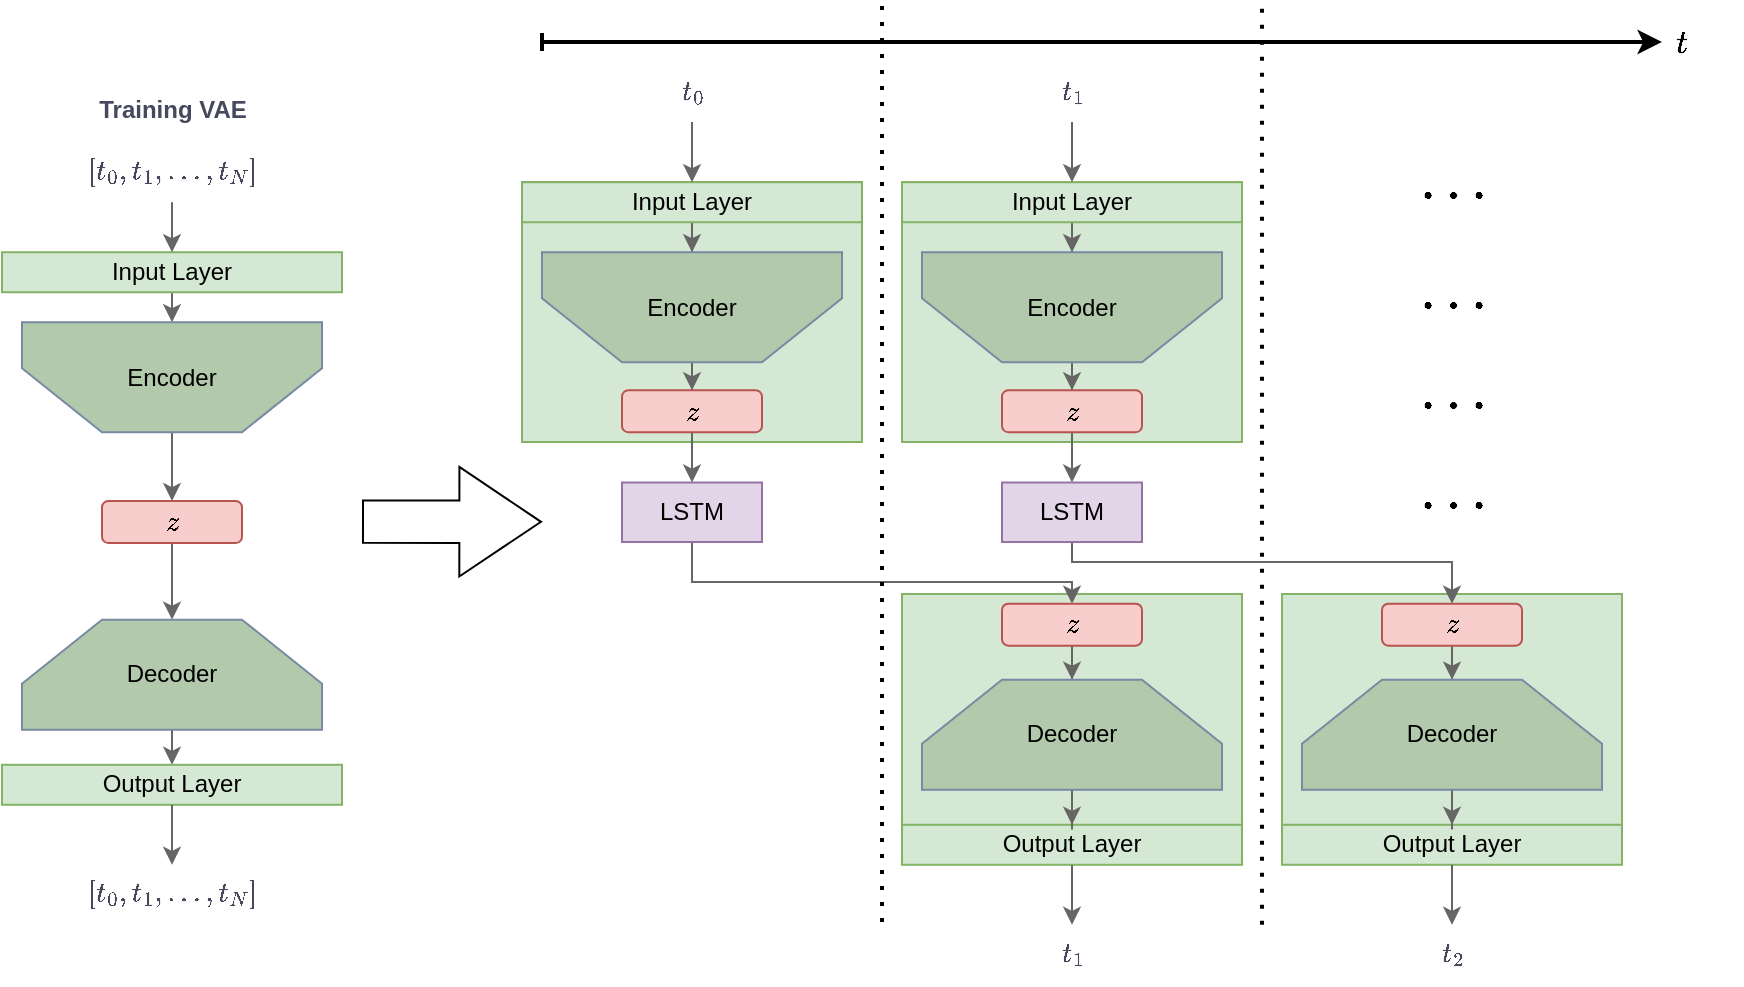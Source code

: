 <mxfile version="22.0.2" type="device">
  <diagram name="Seite-1" id="N3mMJS1ZECZ1baCUNEeK">
    <mxGraphModel dx="4449" dy="1544" grid="1" gridSize="10" guides="1" tooltips="1" connect="1" arrows="1" fold="1" page="1" pageScale="1" pageWidth="827" pageHeight="1169" math="1" shadow="0">
      <root>
        <mxCell id="0" />
        <mxCell id="1" parent="0" />
        <mxCell id="M_cLc6qs2s6tFjyUlstG-165" value="" style="rounded=0;whiteSpace=wrap;html=1;fillColor=#d5e8d4;fillStyle=auto;strokeColor=#82b366;glass=0;" vertex="1" parent="1">
          <mxGeometry x="-1014" y="336" width="170" height="129" as="geometry" />
        </mxCell>
        <mxCell id="M_cLc6qs2s6tFjyUlstG-164" value="" style="rounded=0;whiteSpace=wrap;html=1;fillColor=#d5e8d4;fillStyle=auto;strokeColor=#82b366;glass=0;" vertex="1" parent="1">
          <mxGeometry x="-1204" y="336" width="170" height="129" as="geometry" />
        </mxCell>
        <mxCell id="M_cLc6qs2s6tFjyUlstG-163" value="" style="rounded=0;whiteSpace=wrap;html=1;fillColor=#d5e8d4;fillStyle=auto;strokeColor=#82b366;glass=0;" vertex="1" parent="1">
          <mxGeometry x="-1204" y="130.12" width="170" height="129.88" as="geometry" />
        </mxCell>
        <mxCell id="M_cLc6qs2s6tFjyUlstG-162" value="" style="rounded=0;whiteSpace=wrap;html=1;fillColor=#d5e8d4;fillStyle=auto;strokeColor=#82b366;glass=0;" vertex="1" parent="1">
          <mxGeometry x="-1394" y="130" width="170" height="130" as="geometry" />
        </mxCell>
        <mxCell id="M_cLc6qs2s6tFjyUlstG-135" style="edgeStyle=orthogonalEdgeStyle;rounded=0;orthogonalLoop=1;jettySize=auto;html=1;exitX=0.5;exitY=1;exitDx=0;exitDy=0;entryX=0.5;entryY=0;entryDx=0;entryDy=0;fillColor=#f5f5f5;strokeColor=#666666;" edge="1" parent="1" source="M_cLc6qs2s6tFjyUlstG-37" target="M_cLc6qs2s6tFjyUlstG-74">
          <mxGeometry relative="1" as="geometry" />
        </mxCell>
        <mxCell id="M_cLc6qs2s6tFjyUlstG-37" value="Input Layer" style="rounded=0;whiteSpace=wrap;html=1;fillColor=#d5e8d4;strokeColor=#82b366;" vertex="1" parent="1">
          <mxGeometry x="-1654" y="165.12" width="170" height="20" as="geometry" />
        </mxCell>
        <mxCell id="M_cLc6qs2s6tFjyUlstG-136" style="edgeStyle=orthogonalEdgeStyle;rounded=0;orthogonalLoop=1;jettySize=auto;html=1;entryX=0.5;entryY=0;entryDx=0;entryDy=0;fillColor=#f5f5f5;strokeColor=#666666;" edge="1" parent="1" source="M_cLc6qs2s6tFjyUlstG-74" target="M_cLc6qs2s6tFjyUlstG-78">
          <mxGeometry relative="1" as="geometry" />
        </mxCell>
        <mxCell id="M_cLc6qs2s6tFjyUlstG-74" value="Encoder" style="shape=loopLimit;whiteSpace=wrap;html=1;rotation=0;size=40;fillColor=#B2C9AB;strokeColor=#788AA3;flipV=1;" vertex="1" parent="1">
          <mxGeometry x="-1644" y="200.12" width="150" height="55" as="geometry" />
        </mxCell>
        <mxCell id="M_cLc6qs2s6tFjyUlstG-137" style="edgeStyle=orthogonalEdgeStyle;rounded=0;orthogonalLoop=1;jettySize=auto;html=1;entryX=0.5;entryY=0;entryDx=0;entryDy=0;fillColor=#f5f5f5;strokeColor=#666666;" edge="1" parent="1" source="M_cLc6qs2s6tFjyUlstG-78" target="M_cLc6qs2s6tFjyUlstG-79">
          <mxGeometry relative="1" as="geometry" />
        </mxCell>
        <mxCell id="M_cLc6qs2s6tFjyUlstG-78" value="$$z$$" style="rounded=1;whiteSpace=wrap;html=1;fillColor=#f8cecc;strokeColor=#b85450;" vertex="1" parent="1">
          <mxGeometry x="-1604" y="289.53" width="70" height="20.97" as="geometry" />
        </mxCell>
        <mxCell id="M_cLc6qs2s6tFjyUlstG-138" style="edgeStyle=orthogonalEdgeStyle;rounded=0;orthogonalLoop=1;jettySize=auto;html=1;exitX=0.5;exitY=1;exitDx=0;exitDy=0;entryX=0.5;entryY=0;entryDx=0;entryDy=0;fillColor=#f5f5f5;strokeColor=#666666;" edge="1" parent="1" source="M_cLc6qs2s6tFjyUlstG-79" target="M_cLc6qs2s6tFjyUlstG-80">
          <mxGeometry relative="1" as="geometry" />
        </mxCell>
        <mxCell id="M_cLc6qs2s6tFjyUlstG-79" value="Decoder" style="shape=loopLimit;whiteSpace=wrap;html=1;rotation=0;size=40;fillColor=#B2C9AB;strokeColor=#788AA3;flipV=0;flipH=0;" vertex="1" parent="1">
          <mxGeometry x="-1644" y="348.83" width="150" height="55" as="geometry" />
        </mxCell>
        <mxCell id="M_cLc6qs2s6tFjyUlstG-80" value="Output Layer" style="rounded=0;whiteSpace=wrap;html=1;fillColor=#d5e8d4;strokeColor=#82b366;" vertex="1" parent="1">
          <mxGeometry x="-1654" y="421.39" width="170" height="20" as="geometry" />
        </mxCell>
        <mxCell id="M_cLc6qs2s6tFjyUlstG-81" value="" style="shape=flexArrow;endArrow=classic;html=1;rounded=0;endWidth=32.56;endSize=13.272;width=21.2;" edge="1" parent="1">
          <mxGeometry width="50" height="50" relative="1" as="geometry">
            <mxPoint x="-1474" y="299.81" as="sourcePoint" />
            <mxPoint x="-1384" y="299.9" as="targetPoint" />
          </mxGeometry>
        </mxCell>
        <mxCell id="M_cLc6qs2s6tFjyUlstG-85" style="edgeStyle=orthogonalEdgeStyle;rounded=0;orthogonalLoop=1;jettySize=auto;html=1;entryX=0.5;entryY=0;entryDx=0;entryDy=0;fillColor=#f5f5f5;strokeColor=#666666;" edge="1" parent="1" source="M_cLc6qs2s6tFjyUlstG-82" target="M_cLc6qs2s6tFjyUlstG-37">
          <mxGeometry relative="1" as="geometry" />
        </mxCell>
        <mxCell id="M_cLc6qs2s6tFjyUlstG-82" value="$$[t_0,t_1, \dots , t_N]$$" style="text;html=1;align=center;verticalAlign=middle;resizable=0;points=[];autosize=1;strokeColor=none;fillColor=none;labelBackgroundColor=none;fontColor=#46495D;" vertex="1" parent="1">
          <mxGeometry x="-1644" y="110.12" width="150" height="30" as="geometry" />
        </mxCell>
        <mxCell id="M_cLc6qs2s6tFjyUlstG-87" style="edgeStyle=orthogonalEdgeStyle;rounded=0;orthogonalLoop=1;jettySize=auto;html=1;entryX=0.5;entryY=1;entryDx=0;entryDy=0;startArrow=classic;startFill=1;endArrow=none;endFill=0;fillColor=#f5f5f5;strokeColor=#666666;" edge="1" parent="1" source="M_cLc6qs2s6tFjyUlstG-86" target="M_cLc6qs2s6tFjyUlstG-80">
          <mxGeometry relative="1" as="geometry" />
        </mxCell>
        <mxCell id="M_cLc6qs2s6tFjyUlstG-86" value="$$[t_0,t_1, \dots , t_N]$$" style="text;html=1;align=center;verticalAlign=middle;resizable=0;points=[];autosize=1;strokeColor=none;fillColor=none;labelBackgroundColor=none;fontColor=#46495D;" vertex="1" parent="1">
          <mxGeometry x="-1644" y="471.39" width="150" height="30" as="geometry" />
        </mxCell>
        <mxCell id="M_cLc6qs2s6tFjyUlstG-146" style="edgeStyle=orthogonalEdgeStyle;rounded=0;orthogonalLoop=1;jettySize=auto;html=1;entryX=0.5;entryY=0;entryDx=0;entryDy=0;fillColor=#f5f5f5;strokeColor=#666666;" edge="1" parent="1" source="M_cLc6qs2s6tFjyUlstG-88" target="M_cLc6qs2s6tFjyUlstG-89">
          <mxGeometry relative="1" as="geometry" />
        </mxCell>
        <mxCell id="M_cLc6qs2s6tFjyUlstG-88" value="Input Layer" style="rounded=0;whiteSpace=wrap;html=1;fillColor=#d5e8d4;strokeColor=#82b366;" vertex="1" parent="1">
          <mxGeometry x="-1394" y="130.12" width="170" height="20" as="geometry" />
        </mxCell>
        <mxCell id="M_cLc6qs2s6tFjyUlstG-139" style="edgeStyle=orthogonalEdgeStyle;rounded=0;orthogonalLoop=1;jettySize=auto;html=1;entryX=0.5;entryY=0;entryDx=0;entryDy=0;fillColor=#f5f5f5;strokeColor=#666666;" edge="1" parent="1" source="M_cLc6qs2s6tFjyUlstG-89" target="M_cLc6qs2s6tFjyUlstG-90">
          <mxGeometry relative="1" as="geometry" />
        </mxCell>
        <mxCell id="M_cLc6qs2s6tFjyUlstG-89" value="Encoder" style="shape=loopLimit;whiteSpace=wrap;html=1;rotation=0;size=40;fillColor=#B2C9AB;strokeColor=#788AA3;flipV=1;" vertex="1" parent="1">
          <mxGeometry x="-1384" y="165.12" width="150" height="55" as="geometry" />
        </mxCell>
        <mxCell id="M_cLc6qs2s6tFjyUlstG-130" value="" style="edgeStyle=orthogonalEdgeStyle;rounded=0;orthogonalLoop=1;jettySize=auto;html=1;fillColor=#f5f5f5;strokeColor=#666666;" edge="1" parent="1" source="M_cLc6qs2s6tFjyUlstG-90" target="M_cLc6qs2s6tFjyUlstG-118">
          <mxGeometry relative="1" as="geometry" />
        </mxCell>
        <mxCell id="M_cLc6qs2s6tFjyUlstG-90" value="$$z$$" style="rounded=1;whiteSpace=wrap;html=1;fillColor=#f8cecc;strokeColor=#b85450;" vertex="1" parent="1">
          <mxGeometry x="-1344" y="234.15" width="70" height="20.97" as="geometry" />
        </mxCell>
        <mxCell id="M_cLc6qs2s6tFjyUlstG-92" value="Output Layer" style="rounded=0;whiteSpace=wrap;html=1;fillColor=#d5e8d4;strokeColor=#82b366;" vertex="1" parent="1">
          <mxGeometry x="-1014" y="451.39" width="170" height="20" as="geometry" />
        </mxCell>
        <mxCell id="M_cLc6qs2s6tFjyUlstG-93" style="edgeStyle=orthogonalEdgeStyle;rounded=0;orthogonalLoop=1;jettySize=auto;html=1;entryX=0.5;entryY=0;entryDx=0;entryDy=0;fillColor=#f5f5f5;strokeColor=#666666;" edge="1" parent="1" source="M_cLc6qs2s6tFjyUlstG-94" target="M_cLc6qs2s6tFjyUlstG-88">
          <mxGeometry relative="1" as="geometry" />
        </mxCell>
        <mxCell id="M_cLc6qs2s6tFjyUlstG-94" value="$$t_0$$" style="text;html=1;align=center;verticalAlign=middle;resizable=0;points=[];autosize=1;strokeColor=none;fillColor=none;labelBackgroundColor=none;fontColor=#46495D;" vertex="1" parent="1">
          <mxGeometry x="-1344" y="70.0" width="70" height="30" as="geometry" />
        </mxCell>
        <mxCell id="M_cLc6qs2s6tFjyUlstG-95" style="edgeStyle=orthogonalEdgeStyle;rounded=0;orthogonalLoop=1;jettySize=auto;html=1;entryX=0.5;entryY=1;entryDx=0;entryDy=0;startArrow=classic;startFill=1;endArrow=none;endFill=0;fillColor=#f5f5f5;strokeColor=#666666;" edge="1" parent="1" source="M_cLc6qs2s6tFjyUlstG-96" target="M_cLc6qs2s6tFjyUlstG-92">
          <mxGeometry relative="1" as="geometry" />
        </mxCell>
        <mxCell id="M_cLc6qs2s6tFjyUlstG-96" value="$$t_2$$" style="text;html=1;align=center;verticalAlign=middle;resizable=0;points=[];autosize=1;strokeColor=none;fillColor=none;labelBackgroundColor=none;fontColor=#46495D;" vertex="1" parent="1">
          <mxGeometry x="-964" y="501.39" width="70" height="30" as="geometry" />
        </mxCell>
        <mxCell id="M_cLc6qs2s6tFjyUlstG-145" style="edgeStyle=orthogonalEdgeStyle;rounded=0;orthogonalLoop=1;jettySize=auto;html=1;entryX=0.5;entryY=0;entryDx=0;entryDy=0;fillColor=#f5f5f5;strokeColor=#666666;" edge="1" parent="1" source="M_cLc6qs2s6tFjyUlstG-115" target="M_cLc6qs2s6tFjyUlstG-91">
          <mxGeometry relative="1" as="geometry" />
        </mxCell>
        <mxCell id="M_cLc6qs2s6tFjyUlstG-115" value="$$z$$" style="rounded=1;whiteSpace=wrap;html=1;fillColor=#f8cecc;strokeColor=#b85450;" vertex="1" parent="1">
          <mxGeometry x="-964" y="340.85" width="70" height="20.97" as="geometry" />
        </mxCell>
        <mxCell id="M_cLc6qs2s6tFjyUlstG-117" value="Training VAE" style="text;html=1;align=center;verticalAlign=middle;resizable=0;points=[];autosize=1;strokeColor=none;fillColor=none;labelBackgroundColor=none;fontColor=#46495D;fontStyle=1" vertex="1" parent="1">
          <mxGeometry x="-1619" y="78.78" width="100" height="30" as="geometry" />
        </mxCell>
        <mxCell id="M_cLc6qs2s6tFjyUlstG-141" style="edgeStyle=orthogonalEdgeStyle;rounded=0;orthogonalLoop=1;jettySize=auto;html=1;entryX=0.5;entryY=0;entryDx=0;entryDy=0;fillColor=#f5f5f5;strokeColor=#666666;" edge="1" parent="1" source="M_cLc6qs2s6tFjyUlstG-118" target="M_cLc6qs2s6tFjyUlstG-128">
          <mxGeometry relative="1" as="geometry">
            <Array as="points">
              <mxPoint x="-1309" y="330" />
              <mxPoint x="-1119" y="330" />
            </Array>
          </mxGeometry>
        </mxCell>
        <mxCell id="M_cLc6qs2s6tFjyUlstG-118" value="LSTM" style="rounded=0;whiteSpace=wrap;html=1;labelBackgroundColor=none;fillColor=#e1d5e7;strokeColor=#9673a6;" vertex="1" parent="1">
          <mxGeometry x="-1344" y="280.26" width="70" height="29.74" as="geometry" />
        </mxCell>
        <mxCell id="M_cLc6qs2s6tFjyUlstG-147" style="edgeStyle=orthogonalEdgeStyle;rounded=0;orthogonalLoop=1;jettySize=auto;html=1;entryX=0.5;entryY=0;entryDx=0;entryDy=0;fillColor=#f5f5f5;strokeColor=#666666;" edge="1" parent="1" source="M_cLc6qs2s6tFjyUlstG-119" target="M_cLc6qs2s6tFjyUlstG-120">
          <mxGeometry relative="1" as="geometry" />
        </mxCell>
        <mxCell id="M_cLc6qs2s6tFjyUlstG-119" value="Input Layer" style="rounded=0;whiteSpace=wrap;html=1;fillColor=#d5e8d4;strokeColor=#82b366;" vertex="1" parent="1">
          <mxGeometry x="-1204" y="130.12" width="170" height="20" as="geometry" />
        </mxCell>
        <mxCell id="M_cLc6qs2s6tFjyUlstG-148" style="edgeStyle=orthogonalEdgeStyle;rounded=0;orthogonalLoop=1;jettySize=auto;html=1;entryX=0.5;entryY=0;entryDx=0;entryDy=0;fillColor=#f5f5f5;strokeColor=#666666;" edge="1" parent="1" source="M_cLc6qs2s6tFjyUlstG-120" target="M_cLc6qs2s6tFjyUlstG-121">
          <mxGeometry relative="1" as="geometry" />
        </mxCell>
        <mxCell id="M_cLc6qs2s6tFjyUlstG-120" value="Encoder" style="shape=loopLimit;whiteSpace=wrap;html=1;rotation=0;size=40;fillColor=#B2C9AB;strokeColor=#788AA3;flipV=1;" vertex="1" parent="1">
          <mxGeometry x="-1194" y="165.12" width="150" height="55" as="geometry" />
        </mxCell>
        <mxCell id="M_cLc6qs2s6tFjyUlstG-149" style="edgeStyle=orthogonalEdgeStyle;rounded=0;orthogonalLoop=1;jettySize=auto;html=1;entryX=0.5;entryY=0;entryDx=0;entryDy=0;fillColor=#f5f5f5;strokeColor=#666666;" edge="1" parent="1" source="M_cLc6qs2s6tFjyUlstG-121" target="M_cLc6qs2s6tFjyUlstG-129">
          <mxGeometry relative="1" as="geometry" />
        </mxCell>
        <mxCell id="M_cLc6qs2s6tFjyUlstG-121" value="$$z$$" style="rounded=1;whiteSpace=wrap;html=1;fillColor=#f8cecc;strokeColor=#b85450;" vertex="1" parent="1">
          <mxGeometry x="-1154" y="234.15" width="70" height="20.97" as="geometry" />
        </mxCell>
        <mxCell id="M_cLc6qs2s6tFjyUlstG-123" value="Output Layer" style="rounded=0;whiteSpace=wrap;html=1;fillColor=#d5e8d4;strokeColor=#82b366;" vertex="1" parent="1">
          <mxGeometry x="-1204" y="451.39" width="170" height="20" as="geometry" />
        </mxCell>
        <mxCell id="M_cLc6qs2s6tFjyUlstG-124" style="edgeStyle=orthogonalEdgeStyle;rounded=0;orthogonalLoop=1;jettySize=auto;html=1;entryX=0.5;entryY=0;entryDx=0;entryDy=0;fillColor=#f5f5f5;strokeColor=#666666;" edge="1" parent="1" source="M_cLc6qs2s6tFjyUlstG-125" target="M_cLc6qs2s6tFjyUlstG-119">
          <mxGeometry relative="1" as="geometry" />
        </mxCell>
        <mxCell id="M_cLc6qs2s6tFjyUlstG-125" value="$$t_1$$" style="text;html=1;align=center;verticalAlign=middle;resizable=0;points=[];autosize=1;strokeColor=none;fillColor=none;labelBackgroundColor=none;fontColor=#46495D;" vertex="1" parent="1">
          <mxGeometry x="-1154" y="70.0" width="70" height="30" as="geometry" />
        </mxCell>
        <mxCell id="M_cLc6qs2s6tFjyUlstG-126" style="edgeStyle=orthogonalEdgeStyle;rounded=0;orthogonalLoop=1;jettySize=auto;html=1;entryX=0.5;entryY=1;entryDx=0;entryDy=0;startArrow=classic;startFill=1;endArrow=none;endFill=0;fillColor=#f5f5f5;strokeColor=#666666;" edge="1" parent="1" source="M_cLc6qs2s6tFjyUlstG-127" target="M_cLc6qs2s6tFjyUlstG-123">
          <mxGeometry relative="1" as="geometry" />
        </mxCell>
        <mxCell id="M_cLc6qs2s6tFjyUlstG-127" value="$$t_1$$" style="text;html=1;align=center;verticalAlign=middle;resizable=0;points=[];autosize=1;strokeColor=none;fillColor=none;labelBackgroundColor=none;fontColor=#46495D;" vertex="1" parent="1">
          <mxGeometry x="-1154" y="501.39" width="70" height="30" as="geometry" />
        </mxCell>
        <mxCell id="M_cLc6qs2s6tFjyUlstG-144" style="edgeStyle=orthogonalEdgeStyle;rounded=0;orthogonalLoop=1;jettySize=auto;html=1;entryX=0.5;entryY=0;entryDx=0;entryDy=0;fillColor=#f5f5f5;strokeColor=#666666;" edge="1" parent="1" source="M_cLc6qs2s6tFjyUlstG-128" target="M_cLc6qs2s6tFjyUlstG-122">
          <mxGeometry relative="1" as="geometry" />
        </mxCell>
        <mxCell id="M_cLc6qs2s6tFjyUlstG-128" value="$$z$$" style="rounded=1;whiteSpace=wrap;html=1;fillColor=#f8cecc;strokeColor=#b85450;" vertex="1" parent="1">
          <mxGeometry x="-1154" y="340.85" width="70" height="20.97" as="geometry" />
        </mxCell>
        <mxCell id="M_cLc6qs2s6tFjyUlstG-142" style="edgeStyle=orthogonalEdgeStyle;rounded=0;orthogonalLoop=1;jettySize=auto;html=1;fillColor=#f5f5f5;strokeColor=#666666;" edge="1" parent="1" source="M_cLc6qs2s6tFjyUlstG-129" target="M_cLc6qs2s6tFjyUlstG-115">
          <mxGeometry relative="1" as="geometry">
            <Array as="points">
              <mxPoint x="-1119" y="320" />
              <mxPoint x="-929" y="320" />
            </Array>
          </mxGeometry>
        </mxCell>
        <mxCell id="M_cLc6qs2s6tFjyUlstG-129" value="LSTM" style="rounded=0;whiteSpace=wrap;html=1;labelBackgroundColor=none;fillColor=#e1d5e7;strokeColor=#9673a6;" vertex="1" parent="1">
          <mxGeometry x="-1154" y="280.26" width="70" height="29.74" as="geometry" />
        </mxCell>
        <mxCell id="M_cLc6qs2s6tFjyUlstG-150" style="edgeStyle=orthogonalEdgeStyle;rounded=0;orthogonalLoop=1;jettySize=auto;html=1;entryX=0.5;entryY=0;entryDx=0;entryDy=0;fillColor=#f5f5f5;strokeColor=#666666;" edge="1" parent="1" source="M_cLc6qs2s6tFjyUlstG-122" target="M_cLc6qs2s6tFjyUlstG-123">
          <mxGeometry relative="1" as="geometry" />
        </mxCell>
        <mxCell id="M_cLc6qs2s6tFjyUlstG-122" value="Decoder" style="shape=loopLimit;whiteSpace=wrap;html=1;rotation=0;size=40;fillColor=#B2C9AB;strokeColor=#788AA3;flipV=0;flipH=0;" vertex="1" parent="1">
          <mxGeometry x="-1194" y="378.83" width="150" height="55" as="geometry" />
        </mxCell>
        <mxCell id="M_cLc6qs2s6tFjyUlstG-151" style="edgeStyle=orthogonalEdgeStyle;rounded=0;orthogonalLoop=1;jettySize=auto;html=1;entryX=0.5;entryY=0;entryDx=0;entryDy=0;fillColor=#f5f5f5;strokeColor=#666666;" edge="1" parent="1" source="M_cLc6qs2s6tFjyUlstG-91" target="M_cLc6qs2s6tFjyUlstG-92">
          <mxGeometry relative="1" as="geometry" />
        </mxCell>
        <mxCell id="M_cLc6qs2s6tFjyUlstG-91" value="Decoder" style="shape=loopLimit;whiteSpace=wrap;html=1;rotation=0;size=40;fillColor=#B2C9AB;strokeColor=#788AA3;flipV=0;flipH=0;" vertex="1" parent="1">
          <mxGeometry x="-1004" y="378.83" width="150" height="55" as="geometry" />
        </mxCell>
        <mxCell id="M_cLc6qs2s6tFjyUlstG-152" value="" style="endArrow=classic;startArrow=baseDash;html=1;rounded=0;startFill=0;strokeWidth=2;" edge="1" parent="1">
          <mxGeometry width="50" height="50" relative="1" as="geometry">
            <mxPoint x="-1384" y="60" as="sourcePoint" />
            <mxPoint x="-824" y="60" as="targetPoint" />
          </mxGeometry>
        </mxCell>
        <mxCell id="M_cLc6qs2s6tFjyUlstG-153" value="$$t$$" style="text;html=1;align=center;verticalAlign=middle;resizable=0;points=[];autosize=1;strokeColor=none;fillColor=none;fontSize=14;" vertex="1" parent="1">
          <mxGeometry x="-844" y="45.12" width="60" height="30" as="geometry" />
        </mxCell>
        <mxCell id="M_cLc6qs2s6tFjyUlstG-154" value="" style="endArrow=none;dashed=1;html=1;dashPattern=1 3;strokeWidth=2;rounded=0;" edge="1" parent="1">
          <mxGeometry width="50" height="50" relative="1" as="geometry">
            <mxPoint x="-1214" y="500" as="sourcePoint" />
            <mxPoint x="-1214" y="40" as="targetPoint" />
          </mxGeometry>
        </mxCell>
        <mxCell id="M_cLc6qs2s6tFjyUlstG-155" value="" style="endArrow=none;dashed=1;html=1;dashPattern=1 3;strokeWidth=2;rounded=0;" edge="1" parent="1">
          <mxGeometry width="50" height="50" relative="1" as="geometry">
            <mxPoint x="-1024" y="501.39" as="sourcePoint" />
            <mxPoint x="-1024" y="41.39" as="targetPoint" />
          </mxGeometry>
        </mxCell>
        <mxCell id="M_cLc6qs2s6tFjyUlstG-156" value="$$\dots$$" style="text;html=1;align=center;verticalAlign=middle;resizable=0;points=[];autosize=1;strokeColor=none;fillColor=none;fontSize=24;" vertex="1" parent="1">
          <mxGeometry x="-994" y="110.12" width="130" height="40" as="geometry" />
        </mxCell>
        <mxCell id="M_cLc6qs2s6tFjyUlstG-157" value="$$\dots$$" style="text;html=1;align=center;verticalAlign=middle;resizable=0;points=[];autosize=1;strokeColor=none;fillColor=none;fontSize=24;" vertex="1" parent="1">
          <mxGeometry x="-994" y="165.12" width="130" height="40" as="geometry" />
        </mxCell>
        <mxCell id="M_cLc6qs2s6tFjyUlstG-158" value="$$\dots$$" style="text;html=1;align=center;verticalAlign=middle;resizable=0;points=[];autosize=1;strokeColor=none;fillColor=none;fontSize=24;" vertex="1" parent="1">
          <mxGeometry x="-994" y="215.12" width="130" height="40" as="geometry" />
        </mxCell>
        <mxCell id="M_cLc6qs2s6tFjyUlstG-159" value="$$\dots$$" style="text;html=1;align=center;verticalAlign=middle;resizable=0;points=[];autosize=1;strokeColor=none;fillColor=none;fontSize=24;" vertex="1" parent="1">
          <mxGeometry x="-994" y="265" width="130" height="40" as="geometry" />
        </mxCell>
      </root>
    </mxGraphModel>
  </diagram>
</mxfile>
